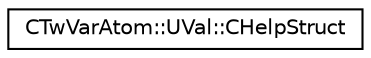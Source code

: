 digraph "Graphical Class Hierarchy"
{
  edge [fontname="Helvetica",fontsize="10",labelfontname="Helvetica",labelfontsize="10"];
  node [fontname="Helvetica",fontsize="10",shape=record];
  rankdir="LR";
  Node1 [label="CTwVarAtom::UVal::CHelpStruct",height=0.2,width=0.4,color="black", fillcolor="white", style="filled",URL="$struct_c_tw_var_atom_1_1_u_val_1_1_c_help_struct.html"];
}
